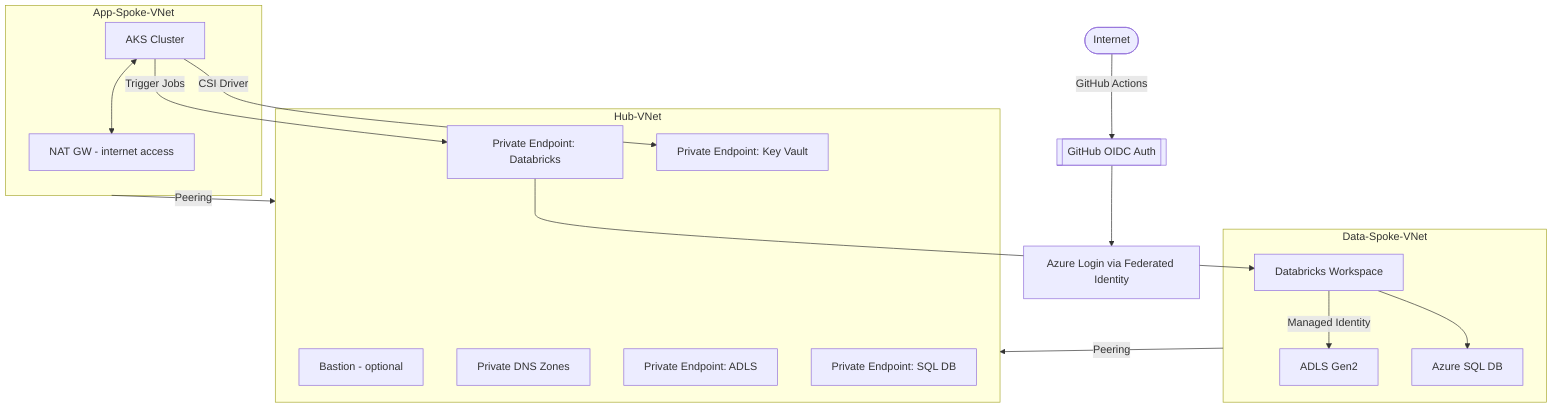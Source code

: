 graph TD
  internet([Internet])
  internet -->|GitHub Actions| ghauth[[GitHub OIDC Auth]]
  ghauth --> azlogin[Azure Login via Federated Identity]

  subgraph Hub-VNet
  direction TB
    bastion[Bastion - optional]
    %% firewall[Azure Firewall - optional]
    %% proxyHost[Proxy Host for Suppier API Calls]
    privateDNS[Private DNS Zones]
    peDBX[Private Endpoint: Databricks]
    peKV[Private Endpoint: Key Vault]
    peADLS[Private Endpoint: ADLS]
    peSQL[Private Endpoint: SQL DB]

  end

  subgraph App-Spoke-VNet
    NAT[NAT GW - internet access]
    aks[AKS Cluster]
    

  end

  subgraph Data-Spoke-VNet
    dbx[Databricks Workspace]
    adls[ADLS Gen2]
    sql[Azure SQL DB]
  end

  aks -->|CSI Driver| peKV
  aks -->|Trigger Jobs| peDBX
  aks <--> NAT
  peDBX --> dbx
  dbx -->|Managed Identity| adls
  dbx --> sql

  App-Spoke-VNet -->|Peering| Hub-VNet
  Data-Spoke-VNet -->|Peering| Hub-VNet